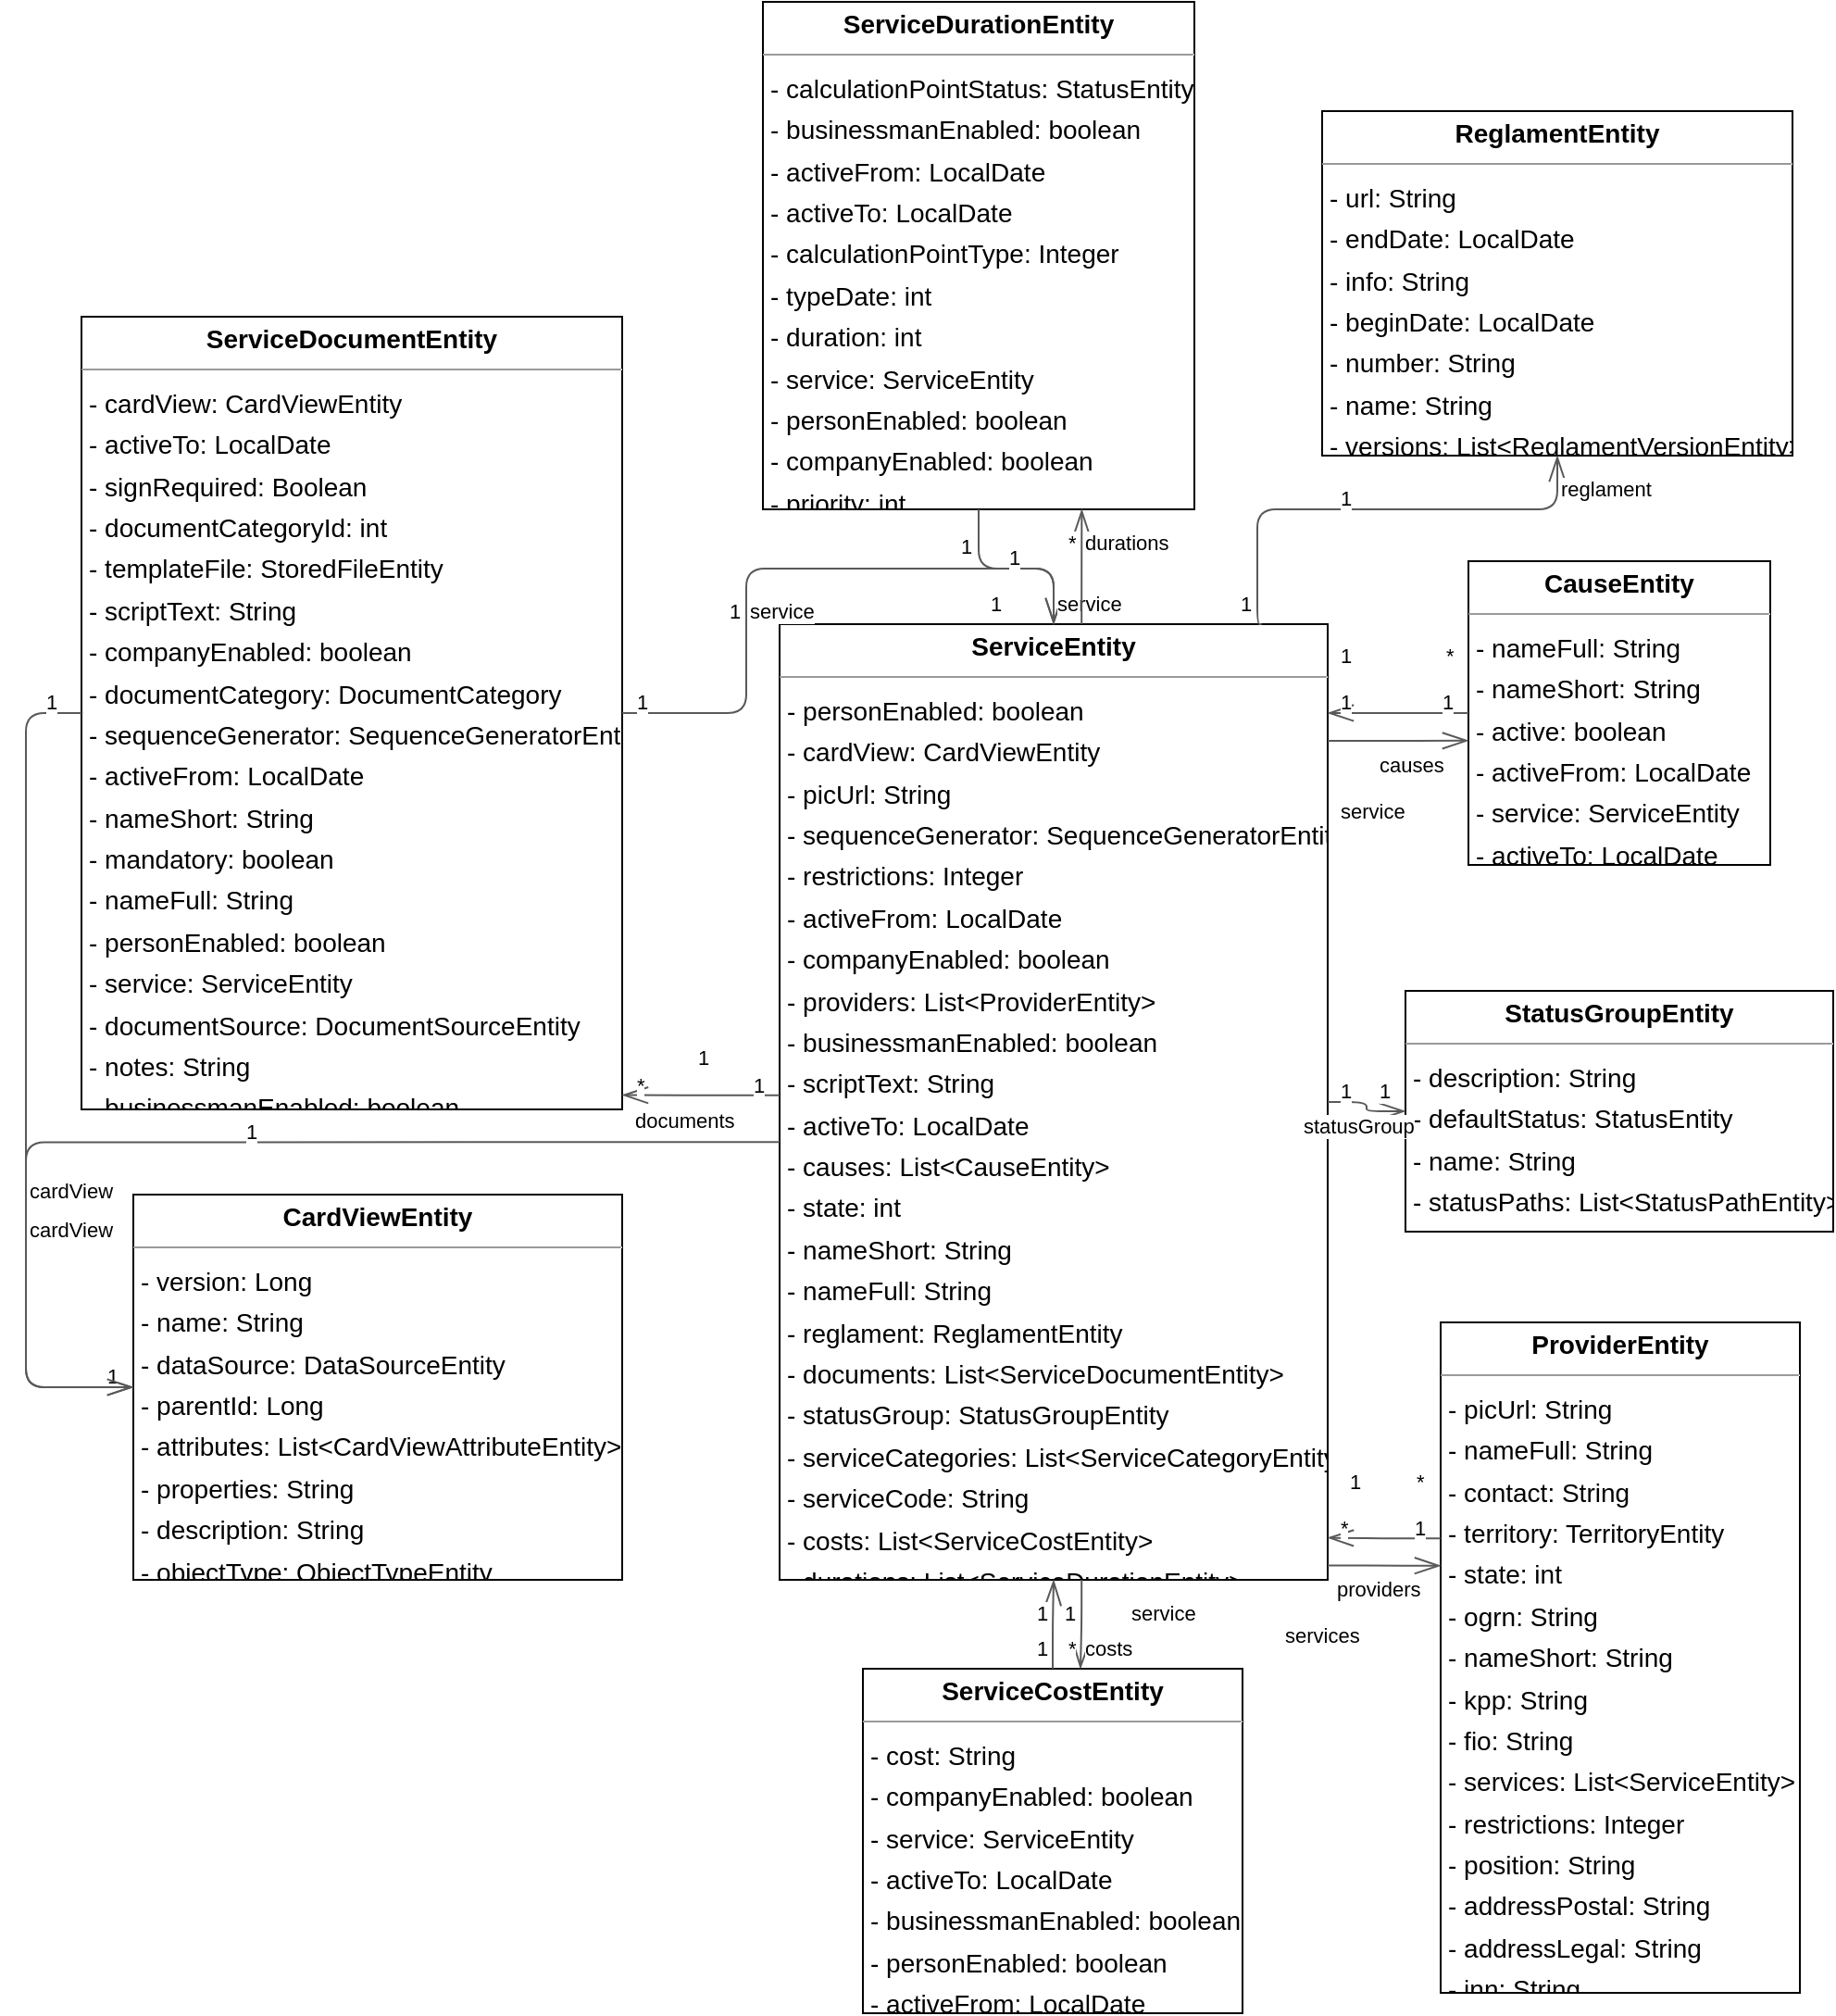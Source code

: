 <mxGraphModel dx="0" dy="0" grid="1" gridSize="10" guides="1" tooltips="1" connect="1" arrows="1" fold="1" page="0" pageScale="1" background="none" math="0" shadow="0">
  <root>
    <mxCell id="0" />
    <mxCell id="1" parent="0" />
    <mxCell id="node5" parent="1" vertex="1" value="&lt;p style=&quot;margin:0px;margin-top:4px;text-align:center;&quot;&gt;&lt;b&gt;CardViewEntity&lt;/b&gt;&lt;/p&gt;&lt;hr size=&quot;1&quot;/&gt;&lt;p style=&quot;margin:0 0 0 4px;line-height:1.6;&quot;&gt;- version: Long&lt;br/&gt;- name: String&lt;br/&gt;- dataSource: DataSourceEntity&lt;br/&gt;- parentId: Long&lt;br/&gt;- attributes: List&amp;lt;CardViewAttributeEntity&amp;gt;&lt;br/&gt;- properties: String&lt;br/&gt;- description: String&lt;br/&gt;- objectType: ObjectTypeEntity&lt;/p&gt;" style="verticalAlign=top;align=left;overflow=fill;fontSize=14;fontFamily=Helvetica;html=1;rounded=0;shadow=0;comic=0;labelBackgroundColor=none;strokeWidth=1;">
      <mxGeometry x="-98" y="430" width="264" height="208" as="geometry" />
    </mxCell>
    <mxCell id="node4" parent="1" vertex="1" value="&lt;p style=&quot;margin:0px;margin-top:4px;text-align:center;&quot;&gt;&lt;b&gt;CauseEntity&lt;/b&gt;&lt;/p&gt;&lt;hr size=&quot;1&quot;/&gt;&lt;p style=&quot;margin:0 0 0 4px;line-height:1.6;&quot;&gt;- nameFull: String&lt;br/&gt;- nameShort: String&lt;br/&gt;- active: boolean&lt;br/&gt;- activeFrom: LocalDate&lt;br/&gt;- service: ServiceEntity&lt;br/&gt;- activeTo: LocalDate&lt;/p&gt;" style="verticalAlign=top;align=left;overflow=fill;fontSize=14;fontFamily=Helvetica;html=1;rounded=0;shadow=0;comic=0;labelBackgroundColor=none;strokeWidth=1;">
      <mxGeometry x="623" y="88" width="163" height="164" as="geometry" />
    </mxCell>
    <mxCell id="node6" parent="1" vertex="1" value="&lt;p style=&quot;margin:0px;margin-top:4px;text-align:center;&quot;&gt;&lt;b&gt;ProviderEntity&lt;/b&gt;&lt;/p&gt;&lt;hr size=&quot;1&quot;/&gt;&lt;p style=&quot;margin:0 0 0 4px;line-height:1.6;&quot;&gt;- picUrl: String&lt;br/&gt;- nameFull: String&lt;br/&gt;- contact: String&lt;br/&gt;- territory: TerritoryEntity&lt;br/&gt;- state: int&lt;br/&gt;- ogrn: String&lt;br/&gt;- nameShort: String&lt;br/&gt;- kpp: String&lt;br/&gt;- fio: String&lt;br/&gt;- services: List&amp;lt;ServiceEntity&amp;gt;&lt;br/&gt;- restrictions: Integer&lt;br/&gt;- position: String&lt;br/&gt;- addressPostal: String&lt;br/&gt;- addressLegal: String&lt;br/&gt;- inn: String&lt;/p&gt;" style="verticalAlign=top;align=left;overflow=fill;fontSize=14;fontFamily=Helvetica;html=1;rounded=0;shadow=0;comic=0;labelBackgroundColor=none;strokeWidth=1;">
      <mxGeometry x="608" y="499" width="194" height="362" as="geometry" />
    </mxCell>
    <mxCell id="node7" parent="1" vertex="1" value="&lt;p style=&quot;margin:0px;margin-top:4px;text-align:center;&quot;&gt;&lt;b&gt;ReglamentEntity&lt;/b&gt;&lt;/p&gt;&lt;hr size=&quot;1&quot;/&gt;&lt;p style=&quot;margin:0 0 0 4px;line-height:1.6;&quot;&gt;- url: String&lt;br/&gt;- endDate: LocalDate&lt;br/&gt;- info: String&lt;br/&gt;- beginDate: LocalDate&lt;br/&gt;- number: String&lt;br/&gt;- name: String&lt;br/&gt;- versions: List&amp;lt;ReglamentVersionEntity&amp;gt;&lt;/p&gt;" style="verticalAlign=top;align=left;overflow=fill;fontSize=14;fontFamily=Helvetica;html=1;rounded=0;shadow=0;comic=0;labelBackgroundColor=none;strokeWidth=1;">
      <mxGeometry x="544" y="-155" width="254" height="186" as="geometry" />
    </mxCell>
    <mxCell id="node8" parent="1" vertex="1" value="&lt;p style=&quot;margin:0px;margin-top:4px;text-align:center;&quot;&gt;&lt;b&gt;ServiceCostEntity&lt;/b&gt;&lt;/p&gt;&lt;hr size=&quot;1&quot;/&gt;&lt;p style=&quot;margin:0 0 0 4px;line-height:1.6;&quot;&gt;- cost: String&lt;br/&gt;- companyEnabled: boolean&lt;br/&gt;- service: ServiceEntity&lt;br/&gt;- activeTo: LocalDate&lt;br/&gt;- businessmanEnabled: boolean&lt;br/&gt;- personEnabled: boolean&lt;br/&gt;- activeFrom: LocalDate&lt;/p&gt;" style="verticalAlign=top;align=left;overflow=fill;fontSize=14;fontFamily=Helvetica;html=1;rounded=0;shadow=0;comic=0;labelBackgroundColor=none;strokeWidth=1;">
      <mxGeometry x="296" y="686" width="205" height="186" as="geometry" />
    </mxCell>
    <mxCell id="node1" parent="1" vertex="1" value="&lt;p style=&quot;margin:0px;margin-top:4px;text-align:center;&quot;&gt;&lt;b&gt;ServiceDocumentEntity&lt;/b&gt;&lt;/p&gt;&lt;hr size=&quot;1&quot;/&gt;&lt;p style=&quot;margin:0 0 0 4px;line-height:1.6;&quot;&gt;- cardView: CardViewEntity&lt;br/&gt;- activeTo: LocalDate&lt;br/&gt;- signRequired: Boolean&lt;br/&gt;- documentCategoryId: int&lt;br/&gt;- templateFile: StoredFileEntity&lt;br/&gt;- scriptText: String&lt;br/&gt;- companyEnabled: boolean&lt;br/&gt;- documentCategory: DocumentCategory&lt;br/&gt;- sequenceGenerator: SequenceGeneratorEntity&lt;br/&gt;- activeFrom: LocalDate&lt;br/&gt;- nameShort: String&lt;br/&gt;- mandatory: boolean&lt;br/&gt;- nameFull: String&lt;br/&gt;- personEnabled: boolean&lt;br/&gt;- service: ServiceEntity&lt;br/&gt;- documentSource: DocumentSourceEntity&lt;br/&gt;- notes: String&lt;br/&gt;- businessmanEnabled: boolean&lt;/p&gt;" style="verticalAlign=top;align=left;overflow=fill;fontSize=14;fontFamily=Helvetica;html=1;rounded=0;shadow=0;comic=0;labelBackgroundColor=none;strokeWidth=1;">
      <mxGeometry x="-126" y="-44" width="292" height="428" as="geometry" />
    </mxCell>
    <mxCell id="node2" parent="1" vertex="1" value="&lt;p style=&quot;margin:0px;margin-top:4px;text-align:center;&quot;&gt;&lt;b&gt;ServiceDurationEntity&lt;/b&gt;&lt;/p&gt;&lt;hr size=&quot;1&quot;/&gt;&lt;p style=&quot;margin:0 0 0 4px;line-height:1.6;&quot;&gt;- calculationPointStatus: StatusEntity&lt;br/&gt;- businessmanEnabled: boolean&lt;br/&gt;- activeFrom: LocalDate&lt;br/&gt;- activeTo: LocalDate&lt;br/&gt;- calculationPointType: Integer&lt;br/&gt;- typeDate: int&lt;br/&gt;- duration: int&lt;br/&gt;- service: ServiceEntity&lt;br/&gt;- personEnabled: boolean&lt;br/&gt;- companyEnabled: boolean&lt;br/&gt;- priority: int&lt;/p&gt;" style="verticalAlign=top;align=left;overflow=fill;fontSize=14;fontFamily=Helvetica;html=1;rounded=0;shadow=0;comic=0;labelBackgroundColor=none;strokeWidth=1;">
      <mxGeometry x="242" y="-214" width="233" height="274" as="geometry" />
    </mxCell>
    <mxCell id="node0" parent="1" vertex="1" value="&lt;p style=&quot;margin:0px;margin-top:4px;text-align:center;&quot;&gt;&lt;b&gt;ServiceEntity&lt;/b&gt;&lt;/p&gt;&lt;hr size=&quot;1&quot;/&gt;&lt;p style=&quot;margin:0 0 0 4px;line-height:1.6;&quot;&gt;- personEnabled: boolean&lt;br/&gt;- cardView: CardViewEntity&lt;br/&gt;- picUrl: String&lt;br/&gt;- sequenceGenerator: SequenceGeneratorEntity&lt;br/&gt;- restrictions: Integer&lt;br/&gt;- activeFrom: LocalDate&lt;br/&gt;- companyEnabled: boolean&lt;br/&gt;- providers: List&amp;lt;ProviderEntity&amp;gt;&lt;br/&gt;- businessmanEnabled: boolean&lt;br/&gt;- scriptText: String&lt;br/&gt;- activeTo: LocalDate&lt;br/&gt;- causes: List&amp;lt;CauseEntity&amp;gt;&lt;br/&gt;- state: int&lt;br/&gt;- nameShort: String&lt;br/&gt;- nameFull: String&lt;br/&gt;- reglament: ReglamentEntity&lt;br/&gt;- documents: List&amp;lt;ServiceDocumentEntity&amp;gt;&lt;br/&gt;- statusGroup: StatusGroupEntity&lt;br/&gt;- serviceCategories: List&amp;lt;ServiceCategoryEntity&amp;gt;&lt;br/&gt;- serviceCode: String&lt;br/&gt;- costs: List&amp;lt;ServiceCostEntity&amp;gt;&lt;br/&gt;- durations: List&amp;lt;ServiceDurationEntity&amp;gt;&lt;/p&gt;" style="verticalAlign=top;align=left;overflow=fill;fontSize=14;fontFamily=Helvetica;html=1;rounded=0;shadow=0;comic=0;labelBackgroundColor=none;strokeWidth=1;">
      <mxGeometry x="251" y="122" width="296" height="516" as="geometry" />
    </mxCell>
    <mxCell id="node3" parent="1" vertex="1" value="&lt;p style=&quot;margin:0px;margin-top:4px;text-align:center;&quot;&gt;&lt;b&gt;StatusGroupEntity&lt;/b&gt;&lt;/p&gt;&lt;hr size=&quot;1&quot;/&gt;&lt;p style=&quot;margin:0 0 0 4px;line-height:1.6;&quot;&gt;- description: String&lt;br/&gt;- defaultStatus: StatusEntity&lt;br/&gt;- name: String&lt;br/&gt;- statusPaths: List&amp;lt;StatusPathEntity&amp;gt;&lt;/p&gt;" style="verticalAlign=top;align=left;overflow=fill;fontSize=14;fontFamily=Helvetica;html=1;rounded=0;shadow=0;comic=0;labelBackgroundColor=none;strokeWidth=1;">
      <mxGeometry x="589" y="320" width="231" height="130" as="geometry" />
    </mxCell>
    <mxCell id="edge5" edge="1" value="" parent="1" source="node4" target="node0" style="html=1;rounded=1;edgeStyle=orthogonalEdgeStyle;dashed=0;startArrow=diamondThinstartSize=12;endArrow=openThin;endSize=12;strokeColor=#595959;exitX=0.000;exitY=0.500;exitDx=0;exitDy=0;entryX=1.000;entryY=0.093;entryDx=0;entryDy=0;">
      <mxGeometry width="50" height="50" relative="1" as="geometry">
        <Array as="points" />
      </mxGeometry>
    </mxCell>
    <mxCell id="label30" parent="edge5" vertex="1" connectable="0" value="1" style="edgeLabel;resizable=0;html=1;align=left;verticalAlign=top;strokeColor=default;">
      <mxGeometry x="607" y="151" as="geometry" />
    </mxCell>
    <mxCell id="label34" parent="edge5" vertex="1" connectable="0" value="1" style="edgeLabel;resizable=0;html=1;align=left;verticalAlign=top;strokeColor=default;">
      <mxGeometry x="552" y="151" as="geometry" />
    </mxCell>
    <mxCell id="label35" parent="edge5" vertex="1" connectable="0" value="service" style="edgeLabel;resizable=0;html=1;align=left;verticalAlign=top;strokeColor=default;">
      <mxGeometry x="552" y="210" as="geometry" />
    </mxCell>
    <mxCell id="edge10" edge="1" value="" parent="1" source="node6" target="node0" style="html=1;rounded=1;edgeStyle=orthogonalEdgeStyle;dashed=0;startArrow=diamondThinstartSize=12;endArrow=openThin;endSize=12;strokeColor=#595959;exitX=0.000;exitY=0.322;exitDx=0;exitDy=0;entryX=1.000;entryY=0.956;entryDx=0;entryDy=0;">
      <mxGeometry width="50" height="50" relative="1" as="geometry">
        <Array as="points" />
      </mxGeometry>
    </mxCell>
    <mxCell id="label60" parent="edge10" vertex="1" connectable="0" value="1" style="edgeLabel;resizable=0;html=1;align=left;verticalAlign=top;strokeColor=default;">
      <mxGeometry x="592" y="597" as="geometry" />
    </mxCell>
    <mxCell id="label64" parent="edge10" vertex="1" connectable="0" value="*" style="edgeLabel;resizable=0;html=1;align=left;verticalAlign=top;strokeColor=default;">
      <mxGeometry x="552" y="597" as="geometry" />
    </mxCell>
    <mxCell id="label65" parent="edge10" vertex="1" connectable="0" value="services" style="edgeLabel;resizable=0;html=1;align=left;verticalAlign=top;strokeColor=default;">
      <mxGeometry x="522" y="655" as="geometry" />
    </mxCell>
    <mxCell id="edge12" edge="1" value="" parent="1" source="node8" target="node0" style="html=1;rounded=1;edgeStyle=orthogonalEdgeStyle;dashed=0;startArrow=diamondThinstartSize=12;endArrow=openThin;endSize=12;strokeColor=#595959;exitX=0.500;exitY=0.000;exitDx=0;exitDy=0;entryX=0.500;entryY=1.000;entryDx=0;entryDy=0;">
      <mxGeometry width="50" height="50" relative="1" as="geometry">
        <Array as="points" />
      </mxGeometry>
    </mxCell>
    <mxCell id="label72" parent="edge12" vertex="1" connectable="0" value="1" style="edgeLabel;resizable=0;html=1;align=left;verticalAlign=top;strokeColor=default;">
      <mxGeometry x="388" y="662" as="geometry" />
    </mxCell>
    <mxCell id="label76" parent="edge12" vertex="1" connectable="0" value="1" style="edgeLabel;resizable=0;html=1;align=left;verticalAlign=top;strokeColor=default;">
      <mxGeometry x="388" y="643" as="geometry" />
    </mxCell>
    <mxCell id="label77" parent="edge12" vertex="1" connectable="0" value="service" style="edgeLabel;resizable=0;html=1;align=left;verticalAlign=top;strokeColor=default;">
      <mxGeometry x="439" y="643" as="geometry" />
    </mxCell>
    <mxCell id="edge7" edge="1" value="" parent="1" source="node1" target="node5" style="html=1;rounded=1;edgeStyle=orthogonalEdgeStyle;dashed=0;startArrow=diamondThinstartSize=12;endArrow=openThin;endSize=12;strokeColor=#595959;exitX=0.000;exitY=0.500;exitDx=0;exitDy=0;entryX=0.000;entryY=0.500;entryDx=0;entryDy=0;">
      <mxGeometry width="50" height="50" relative="1" as="geometry">
        <Array as="points">
          <mxPoint x="-156" y="170" />
          <mxPoint x="-156" y="534" />
        </Array>
      </mxGeometry>
    </mxCell>
    <mxCell id="label42" parent="edge7" vertex="1" connectable="0" value="1" style="edgeLabel;resizable=0;html=1;align=left;verticalAlign=top;strokeColor=default;">
      <mxGeometry x="-147" y="151" as="geometry" />
    </mxCell>
    <mxCell id="label46" parent="edge7" vertex="1" connectable="0" value="1" style="edgeLabel;resizable=0;html=1;align=left;verticalAlign=top;strokeColor=default;">
      <mxGeometry x="-114" y="515" as="geometry" />
    </mxCell>
    <mxCell id="label47" parent="edge7" vertex="1" connectable="0" value="cardView" style="edgeLabel;resizable=0;html=1;align=left;verticalAlign=top;strokeColor=default;">
      <mxGeometry x="-156" y="415" as="geometry" />
    </mxCell>
    <mxCell id="edge1" edge="1" value="" parent="1" source="node1" target="node0" style="html=1;rounded=1;edgeStyle=orthogonalEdgeStyle;dashed=0;startArrow=diamondThinstartSize=12;endArrow=openThin;endSize=12;strokeColor=#595959;exitX=1.000;exitY=0.500;exitDx=0;exitDy=0;entryX=0.500;entryY=0.000;entryDx=0;entryDy=0;">
      <mxGeometry width="50" height="50" relative="1" as="geometry">
        <Array as="points">
          <mxPoint x="233" y="170" />
          <mxPoint x="233" y="92" />
          <mxPoint x="399" y="92" />
        </Array>
      </mxGeometry>
    </mxCell>
    <mxCell id="label6" parent="edge1" vertex="1" connectable="0" value="1" style="edgeLabel;resizable=0;html=1;align=left;verticalAlign=top;strokeColor=default;">
      <mxGeometry x="172" y="151" as="geometry" />
    </mxCell>
    <mxCell id="label10" parent="edge1" vertex="1" connectable="0" value="1" style="edgeLabel;resizable=0;html=1;align=left;verticalAlign=top;strokeColor=default;">
      <mxGeometry x="222" y="102" as="geometry" />
    </mxCell>
    <mxCell id="label11" parent="edge1" vertex="1" connectable="0" value="service" style="edgeLabel;resizable=0;html=1;align=left;verticalAlign=top;strokeColor=default;">
      <mxGeometry x="233" y="102" as="geometry" />
    </mxCell>
    <mxCell id="edge0" edge="1" value="" parent="1" source="node2" target="node0" style="html=1;rounded=1;edgeStyle=orthogonalEdgeStyle;dashed=0;startArrow=diamondThinstartSize=12;endArrow=openThin;endSize=12;strokeColor=#595959;exitX=0.500;exitY=1.000;exitDx=0;exitDy=0;entryX=0.500;entryY=0.000;entryDx=0;entryDy=0;">
      <mxGeometry width="50" height="50" relative="1" as="geometry">
        <Array as="points">
          <mxPoint x="358" y="92" />
          <mxPoint x="399" y="92" />
        </Array>
      </mxGeometry>
    </mxCell>
    <mxCell id="label0" parent="edge0" vertex="1" connectable="0" value="1" style="edgeLabel;resizable=0;html=1;align=left;verticalAlign=top;strokeColor=default;">
      <mxGeometry x="347" y="67" as="geometry" />
    </mxCell>
    <mxCell id="label4" parent="edge0" vertex="1" connectable="0" value="1" style="edgeLabel;resizable=0;html=1;align=left;verticalAlign=top;strokeColor=default;">
      <mxGeometry x="373" y="73" as="geometry" />
    </mxCell>
    <mxCell id="label5" parent="edge0" vertex="1" connectable="0" value="service" style="edgeLabel;resizable=0;html=1;align=left;verticalAlign=top;strokeColor=default;">
      <mxGeometry x="399" y="98" as="geometry" />
    </mxCell>
    <mxCell id="edge8" edge="1" value="" parent="1" source="node0" target="node5" style="html=1;rounded=1;edgeStyle=orthogonalEdgeStyle;dashed=0;startArrow=diamondThinstartSize=12;endArrow=openThin;endSize=12;strokeColor=#595959;exitX=0.000;exitY=0.542;exitDx=0;exitDy=0;entryX=0.000;entryY=0.500;entryDx=0;entryDy=0;">
      <mxGeometry width="50" height="50" relative="1" as="geometry">
        <Array as="points">
          <mxPoint x="-156" y="402" />
          <mxPoint x="-156" y="534" />
        </Array>
      </mxGeometry>
    </mxCell>
    <mxCell id="label48" parent="edge8" vertex="1" connectable="0" value="1" style="edgeLabel;resizable=0;html=1;align=left;verticalAlign=top;strokeColor=default;">
      <mxGeometry x="205" y="343" as="geometry" />
    </mxCell>
    <mxCell id="label52" parent="edge8" vertex="1" connectable="0" value="1" style="edgeLabel;resizable=0;html=1;align=left;verticalAlign=top;strokeColor=default;">
      <mxGeometry x="-39" y="383" as="geometry" />
    </mxCell>
    <mxCell id="label53" parent="edge8" vertex="1" connectable="0" value="cardView" style="edgeLabel;resizable=0;html=1;align=left;verticalAlign=top;strokeColor=default;">
      <mxGeometry x="-156" y="436" as="geometry" />
    </mxCell>
    <mxCell id="edge6" edge="1" value="" parent="1" source="node0" target="node4" style="html=1;rounded=1;edgeStyle=orthogonalEdgeStyle;dashed=0;startArrow=diamondThinstartSize=12;endArrow=openThin;endSize=12;strokeColor=#595959;exitX=1.000;exitY=0.122;exitDx=0;exitDy=0;entryX=0.000;entryY=0.591;entryDx=0;entryDy=0;">
      <mxGeometry width="50" height="50" relative="1" as="geometry">
        <Array as="points" />
      </mxGeometry>
    </mxCell>
    <mxCell id="label36" parent="edge6" vertex="1" connectable="0" value="1" style="edgeLabel;resizable=0;html=1;align=left;verticalAlign=top;strokeColor=default;">
      <mxGeometry x="552" y="126" as="geometry" />
    </mxCell>
    <mxCell id="label40" parent="edge6" vertex="1" connectable="0" value="*" style="edgeLabel;resizable=0;html=1;align=left;verticalAlign=top;strokeColor=default;">
      <mxGeometry x="609" y="126" as="geometry" />
    </mxCell>
    <mxCell id="label41" parent="edge6" vertex="1" connectable="0" value="causes" style="edgeLabel;resizable=0;html=1;align=left;verticalAlign=top;strokeColor=default;">
      <mxGeometry x="573" y="185" as="geometry" />
    </mxCell>
    <mxCell id="edge9" edge="1" value="" parent="1" source="node0" target="node6" style="html=1;rounded=1;edgeStyle=orthogonalEdgeStyle;dashed=0;startArrow=diamondThinstartSize=12;endArrow=openThin;endSize=12;strokeColor=#595959;exitX=1.000;exitY=0.985;exitDx=0;exitDy=0;entryX=0.000;entryY=0.363;entryDx=0;entryDy=0;">
      <mxGeometry width="50" height="50" relative="1" as="geometry">
        <Array as="points" />
      </mxGeometry>
    </mxCell>
    <mxCell id="label54" parent="edge9" vertex="1" connectable="0" value="1" style="edgeLabel;resizable=0;html=1;align=left;verticalAlign=top;strokeColor=default;">
      <mxGeometry x="557" y="572" as="geometry" />
    </mxCell>
    <mxCell id="label58" parent="edge9" vertex="1" connectable="0" value="*" style="edgeLabel;resizable=0;html=1;align=left;verticalAlign=top;strokeColor=default;">
      <mxGeometry x="593" y="572" as="geometry" />
    </mxCell>
    <mxCell id="label59" parent="edge9" vertex="1" connectable="0" value="providers" style="edgeLabel;resizable=0;html=1;align=left;verticalAlign=top;strokeColor=default;">
      <mxGeometry x="550" y="630" as="geometry" />
    </mxCell>
    <mxCell id="edge11" edge="1" value="" parent="1" source="node0" target="node7" style="html=1;rounded=1;edgeStyle=orthogonalEdgeStyle;dashed=0;startArrow=diamondThinstartSize=12;endArrow=openThin;endSize=12;strokeColor=#595959;exitX=0.872;exitY=0.010;exitDx=0;exitDy=0;entryX=0.500;entryY=1.000;entryDx=0;entryDy=0;">
      <mxGeometry width="50" height="50" relative="1" as="geometry">
        <Array as="points">
          <mxPoint x="509" y="60" />
          <mxPoint x="671" y="60" />
        </Array>
      </mxGeometry>
    </mxCell>
    <mxCell id="label66" parent="edge11" vertex="1" connectable="0" value="1" style="edgeLabel;resizable=0;html=1;align=left;verticalAlign=top;strokeColor=default;">
      <mxGeometry x="498" y="98" as="geometry" />
    </mxCell>
    <mxCell id="label70" parent="edge11" vertex="1" connectable="0" value="1" style="edgeLabel;resizable=0;html=1;align=left;verticalAlign=top;strokeColor=default;">
      <mxGeometry x="552" y="41" as="geometry" />
    </mxCell>
    <mxCell id="label71" parent="edge11" vertex="1" connectable="0" value="reglament" style="edgeLabel;resizable=0;html=1;align=left;verticalAlign=top;strokeColor=default;">
      <mxGeometry x="671" y="36" as="geometry" />
    </mxCell>
    <mxCell id="edge13" edge="1" value="" parent="1" source="node0" target="node8" style="html=1;rounded=1;edgeStyle=orthogonalEdgeStyle;dashed=0;startArrow=diamondThinstartSize=12;endArrow=openThin;endSize=12;strokeColor=#595959;exitX=0.551;exitY=1.000;exitDx=0;exitDy=0;entryX=0.573;entryY=0.000;entryDx=0;entryDy=0;">
      <mxGeometry width="50" height="50" relative="1" as="geometry">
        <Array as="points" />
      </mxGeometry>
    </mxCell>
    <mxCell id="label78" parent="edge13" vertex="1" connectable="0" value="1" style="edgeLabel;resizable=0;html=1;align=left;verticalAlign=top;strokeColor=default;">
      <mxGeometry x="403" y="643" as="geometry" />
    </mxCell>
    <mxCell id="label82" parent="edge13" vertex="1" connectable="0" value="*" style="edgeLabel;resizable=0;html=1;align=left;verticalAlign=top;strokeColor=default;">
      <mxGeometry x="405" y="662" as="geometry" />
    </mxCell>
    <mxCell id="label83" parent="edge13" vertex="1" connectable="0" value="costs" style="edgeLabel;resizable=0;html=1;align=left;verticalAlign=top;strokeColor=default;">
      <mxGeometry x="414" y="662" as="geometry" />
    </mxCell>
    <mxCell id="edge3" edge="1" value="" parent="1" source="node0" target="node1" style="html=1;rounded=1;edgeStyle=orthogonalEdgeStyle;dashed=0;startArrow=diamondThinstartSize=12;endArrow=openThin;endSize=12;strokeColor=#595959;exitX=0.000;exitY=0.493;exitDx=0;exitDy=0;entryX=1.000;entryY=0.982;entryDx=0;entryDy=0;">
      <mxGeometry width="50" height="50" relative="1" as="geometry">
        <Array as="points" />
      </mxGeometry>
    </mxCell>
    <mxCell id="label18" parent="edge3" vertex="1" connectable="0" value="1" style="edgeLabel;resizable=0;html=1;align=left;verticalAlign=top;strokeColor=default;">
      <mxGeometry x="235" y="358" as="geometry" />
    </mxCell>
    <mxCell id="label22" parent="edge3" vertex="1" connectable="0" value="*" style="edgeLabel;resizable=0;html=1;align=left;verticalAlign=top;strokeColor=default;">
      <mxGeometry x="172" y="358" as="geometry" />
    </mxCell>
    <mxCell id="label23" parent="edge3" vertex="1" connectable="0" value="documents" style="edgeLabel;resizable=0;html=1;align=left;verticalAlign=top;strokeColor=default;">
      <mxGeometry x="171" y="377" as="geometry" />
    </mxCell>
    <mxCell id="edge4" edge="1" value="" parent="1" source="node0" target="node2" style="html=1;rounded=1;edgeStyle=orthogonalEdgeStyle;dashed=0;startArrow=diamondThinstartSize=12;endArrow=openThin;endSize=12;strokeColor=#595959;exitX=0.551;exitY=0.000;exitDx=0;exitDy=0;entryX=0.739;entryY=1.000;entryDx=0;entryDy=0;">
      <mxGeometry width="50" height="50" relative="1" as="geometry">
        <Array as="points" />
      </mxGeometry>
    </mxCell>
    <mxCell id="label24" parent="edge4" vertex="1" connectable="0" value="1" style="edgeLabel;resizable=0;html=1;align=left;verticalAlign=top;strokeColor=default;">
      <mxGeometry x="363" y="98" as="geometry" />
    </mxCell>
    <mxCell id="label28" parent="edge4" vertex="1" connectable="0" value="*" style="edgeLabel;resizable=0;html=1;align=left;verticalAlign=top;strokeColor=default;">
      <mxGeometry x="405" y="65" as="geometry" />
    </mxCell>
    <mxCell id="label29" parent="edge4" vertex="1" connectable="0" value="durations" style="edgeLabel;resizable=0;html=1;align=left;verticalAlign=top;strokeColor=default;">
      <mxGeometry x="414" y="65" as="geometry" />
    </mxCell>
    <mxCell id="edge2" edge="1" value="" parent="1" source="node0" target="node3" style="html=1;rounded=1;edgeStyle=orthogonalEdgeStyle;dashed=0;startArrow=diamondThinstartSize=12;endArrow=openThin;endSize=12;strokeColor=#595959;exitX=1.000;exitY=0.500;exitDx=0;exitDy=0;entryX=0.000;entryY=0.500;entryDx=0;entryDy=0;">
      <mxGeometry width="50" height="50" relative="1" as="geometry">
        <Array as="points" />
      </mxGeometry>
    </mxCell>
    <mxCell id="label12" parent="edge2" vertex="1" connectable="0" value="1" style="edgeLabel;resizable=0;html=1;align=left;verticalAlign=top;strokeColor=default;">
      <mxGeometry x="552" y="361" as="geometry" />
    </mxCell>
    <mxCell id="label16" parent="edge2" vertex="1" connectable="0" value="1" style="edgeLabel;resizable=0;html=1;align=left;verticalAlign=top;strokeColor=default;">
      <mxGeometry x="573" y="361" as="geometry" />
    </mxCell>
    <mxCell id="label17" parent="edge2" vertex="1" connectable="0" value="statusGroup" style="edgeLabel;resizable=0;html=1;align=left;verticalAlign=top;strokeColor=default;">
      <mxGeometry x="532" y="380" as="geometry" />
    </mxCell>
  </root>
</mxGraphModel>